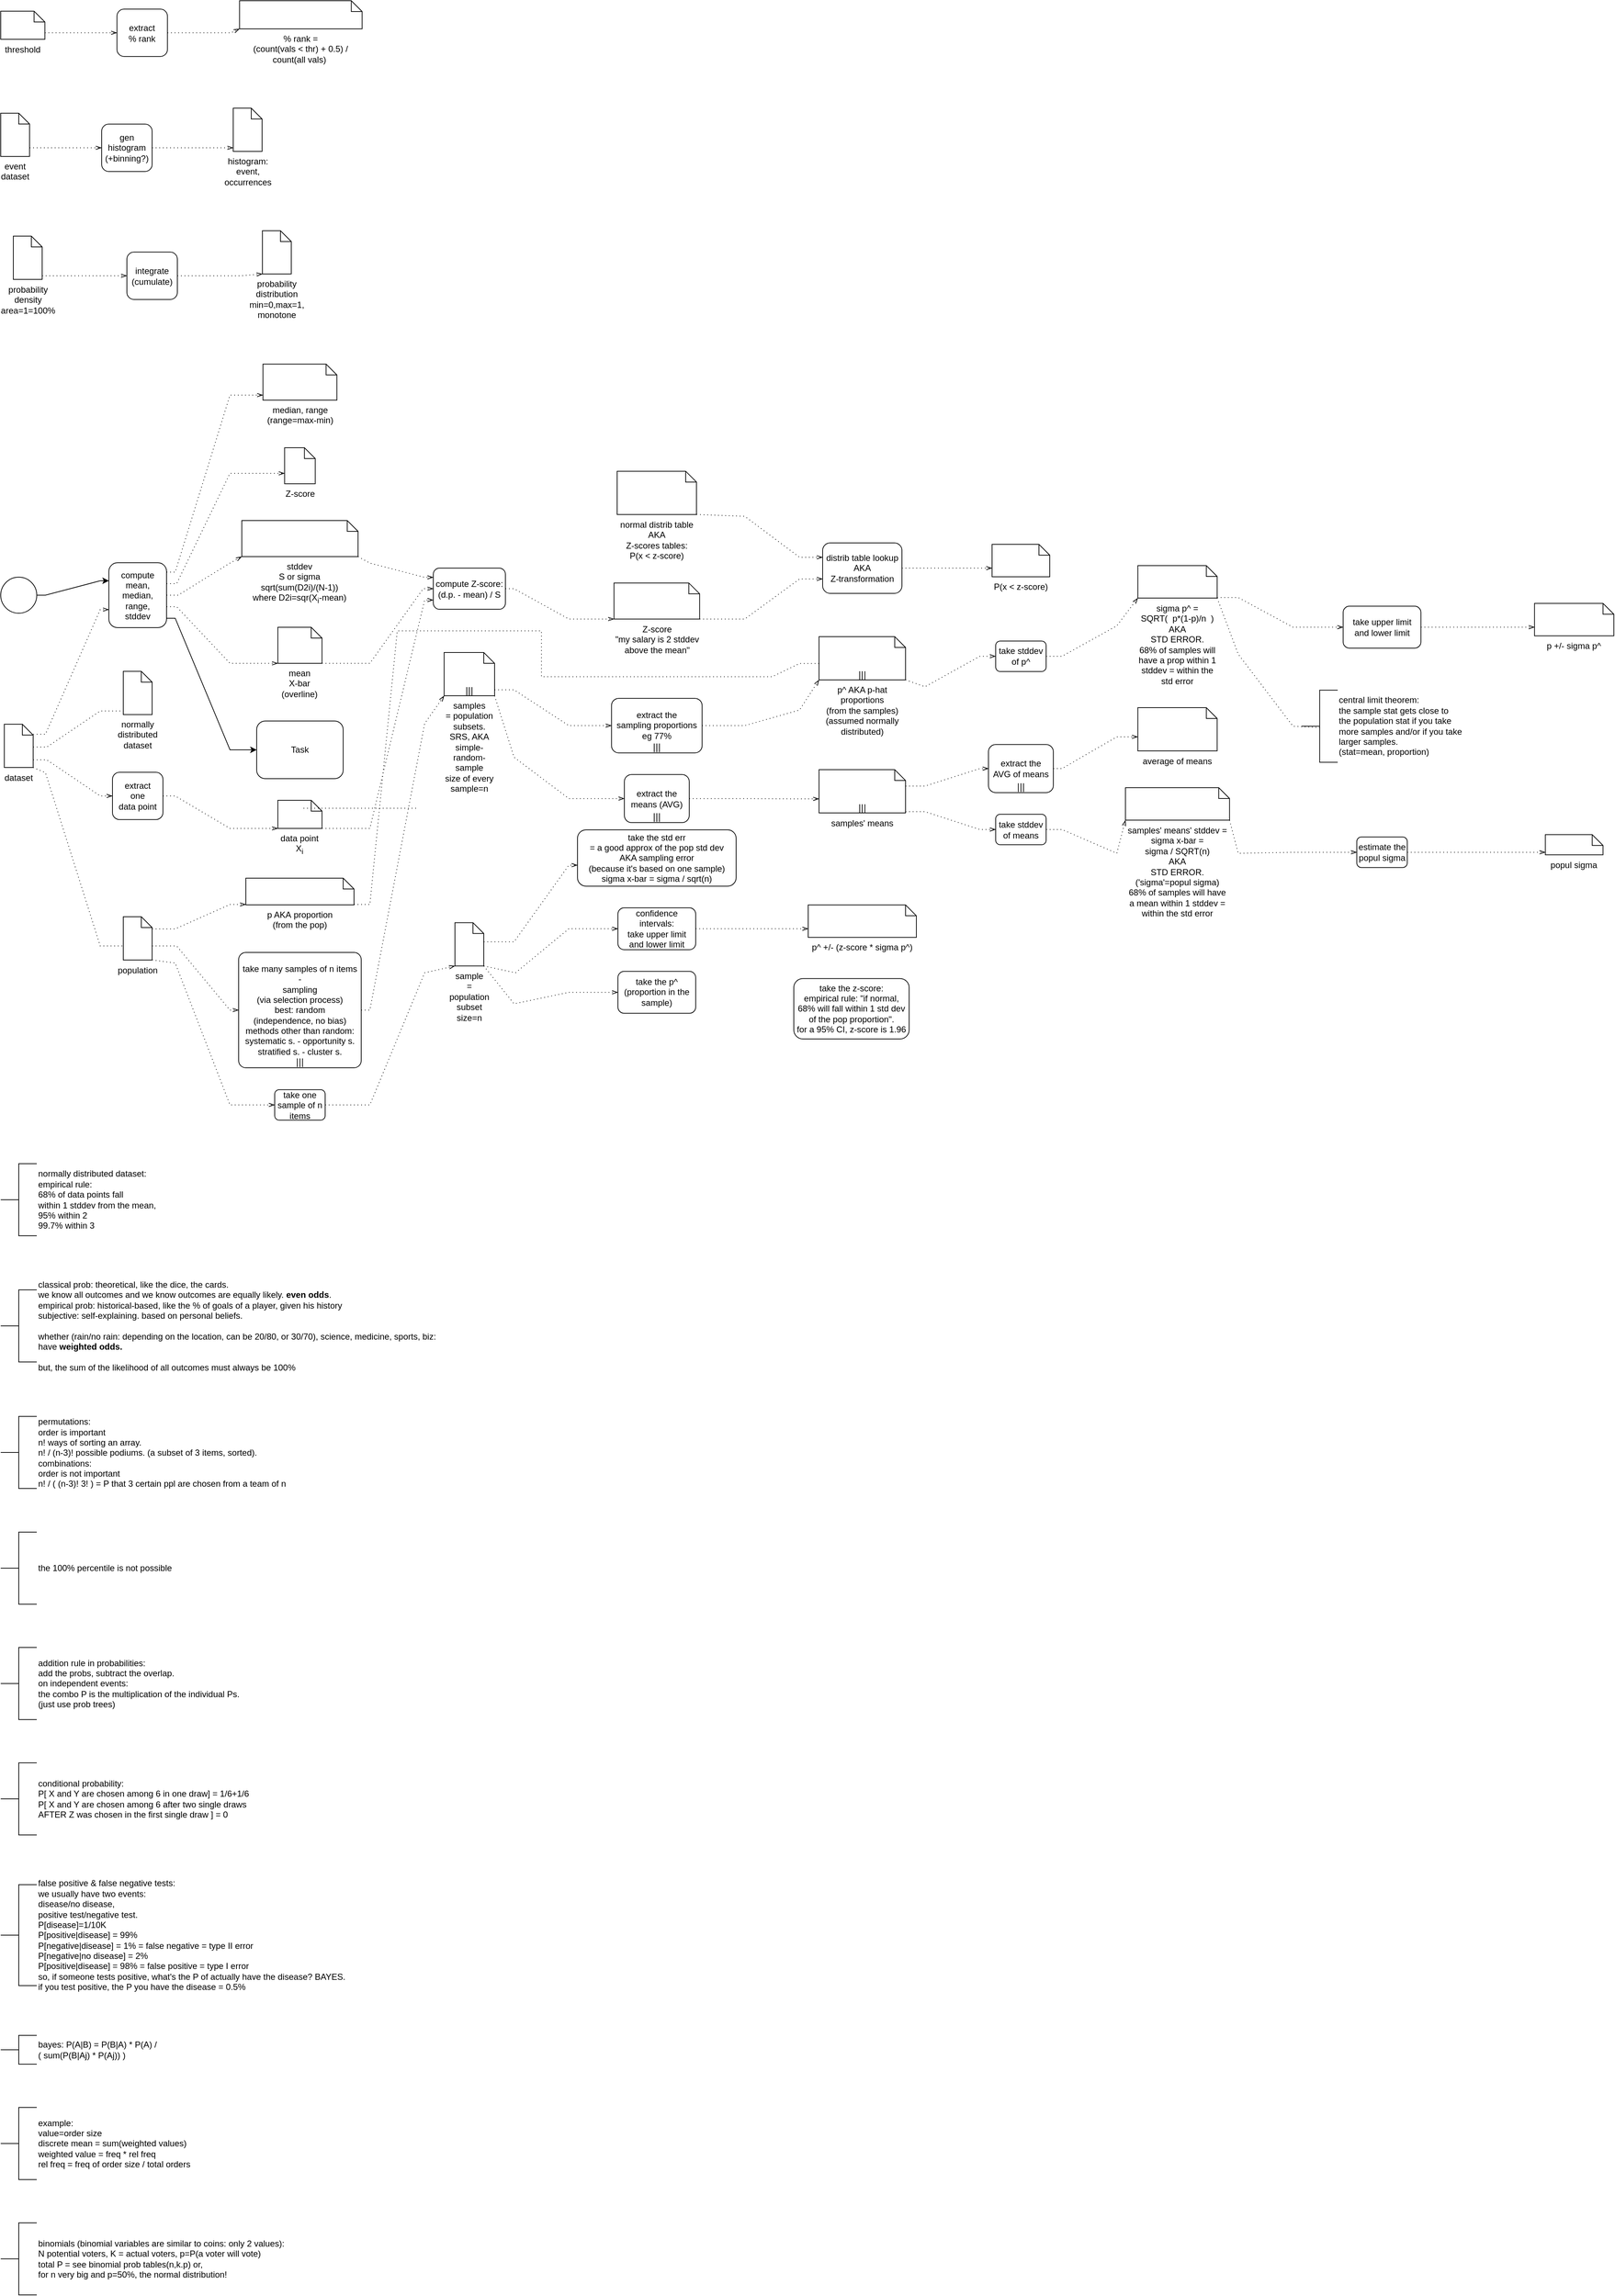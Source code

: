 <mxfile version="20.8.17" type="github">
  <diagram name="Page-1" id="2a216829-ef6e-dabb-86c1-c78162f3ba2b">
    <mxGraphModel dx="1120" dy="452" grid="1" gridSize="10" guides="1" tooltips="1" connect="1" arrows="1" fold="1" page="1" pageScale="1" pageWidth="850" pageHeight="1100" background="none" math="0" shadow="0">
      <root>
        <mxCell id="0" />
        <mxCell id="1" parent="0" />
        <mxCell id="7a84cebc1def654-1" value="" style="shape=mxgraph.bpmn.shape;html=1;verticalLabelPosition=bottom;labelBackgroundColor=none;verticalAlign=top;perimeter=ellipsePerimeter;outline=standard;symbol=general;" parent="1" vertex="1">
          <mxGeometry y="799.514" width="50" height="50" as="geometry" />
        </mxCell>
        <mxCell id="7a84cebc1def654-2" value="compute&lt;br&gt;mean,&lt;br&gt;median, &lt;br&gt;range,&lt;br&gt;stddev" style="shape=ext;rounded=1;html=1;whiteSpace=wrap;labelBackgroundColor=none;" parent="1" vertex="1">
          <mxGeometry x="150" y="779.549" width="80" height="89.93" as="geometry" />
        </mxCell>
        <mxCell id="7a84cebc1def654-3" value="Task" style="shape=ext;rounded=1;html=1;whiteSpace=wrap;labelBackgroundColor=none;" parent="1" vertex="1">
          <mxGeometry x="355" y="999" width="120" height="80" as="geometry" />
        </mxCell>
        <mxCell id="7a84cebc1def654-36" style="edgeStyle=orthogonalEdgeStyle;rounded=0;html=1;jettySize=auto;orthogonalLoop=1;labelBackgroundColor=none;fontColor=default;noEdgeStyle=1;orthogonal=1;" parent="1" source="7a84cebc1def654-1" target="7a84cebc1def654-2" edge="1">
          <mxGeometry relative="1" as="geometry">
            <Array as="points">
              <mxPoint x="62" y="824.514" />
              <mxPoint x="138" y="804.531" />
            </Array>
          </mxGeometry>
        </mxCell>
        <mxCell id="7a84cebc1def654-39" style="edgeStyle=orthogonalEdgeStyle;rounded=0;html=1;jettySize=auto;orthogonalLoop=1;labelBackgroundColor=none;fontColor=default;noEdgeStyle=1;orthogonal=1;" parent="1" source="7a84cebc1def654-2" target="7a84cebc1def654-3" edge="1">
          <mxGeometry relative="1" as="geometry">
            <Array as="points">
              <mxPoint x="242" y="856.486" />
              <mxPoint x="318" y="1039" />
            </Array>
          </mxGeometry>
        </mxCell>
        <mxCell id="xcf2dydyv8335VmhDi4d-6" value="" style="edgeStyle=elbowEdgeStyle;fontSize=12;html=1;endFill=0;startFill=0;endSize=6;startSize=6;dashed=1;dashPattern=1 4;endArrow=openThin;startArrow=none;rounded=0;noEdgeStyle=1;orthogonal=1;labelBackgroundColor=none;fontColor=default;" parent="1" source="xcf2dydyv8335VmhDi4d-9" target="7a84cebc1def654-2" edge="1">
          <mxGeometry width="160" relative="1" as="geometry">
            <mxPoint x="400" y="460" as="sourcePoint" />
            <mxPoint x="560" y="460" as="targetPoint" />
            <Array as="points">
              <mxPoint x="62" y="1017.423" />
              <mxPoint x="138" y="844.496" />
            </Array>
          </mxGeometry>
        </mxCell>
        <mxCell id="xcf2dydyv8335VmhDi4d-7" value="median, range&lt;br&gt;(range=max-min)" style="shape=mxgraph.bpmn.data;labelPosition=center;verticalLabelPosition=bottom;align=center;verticalAlign=top;whiteSpace=wrap;size=15;html=1;labelBackgroundColor=none;" parent="1" vertex="1">
          <mxGeometry x="363.75" y="504" width="102.5" height="50" as="geometry" />
        </mxCell>
        <mxCell id="xcf2dydyv8335VmhDi4d-8" value="" style="edgeStyle=elbowEdgeStyle;fontSize=12;html=1;endFill=0;startFill=0;endSize=6;startSize=6;dashed=1;dashPattern=1 4;endArrow=openThin;startArrow=none;rounded=0;noEdgeStyle=1;orthogonal=1;labelBackgroundColor=none;fontColor=default;" parent="1" source="7a84cebc1def654-2" target="xcf2dydyv8335VmhDi4d-7" edge="1">
          <mxGeometry width="160" relative="1" as="geometry">
            <mxPoint x="413" y="440" as="sourcePoint" />
            <mxPoint x="413" y="340" as="targetPoint" />
            <Array as="points">
              <mxPoint x="242" y="792.542" />
              <mxPoint x="318" y="547" />
            </Array>
          </mxGeometry>
        </mxCell>
        <mxCell id="xcf2dydyv8335VmhDi4d-9" value="dataset" style="shape=mxgraph.bpmn.data;labelPosition=center;verticalLabelPosition=bottom;align=center;verticalAlign=top;whiteSpace=wrap;size=15;html=1;" parent="1" vertex="1">
          <mxGeometry x="5" y="1003.548" width="40" height="60" as="geometry" />
        </mxCell>
        <mxCell id="xcf2dydyv8335VmhDi4d-11" value="Z-score" style="shape=mxgraph.bpmn.data;labelPosition=center;verticalLabelPosition=bottom;align=center;verticalAlign=top;whiteSpace=wrap;size=15;html=1;labelBackgroundColor=none;" parent="1" vertex="1">
          <mxGeometry x="393.75" y="620" width="42.5" height="50" as="geometry" />
        </mxCell>
        <mxCell id="xcf2dydyv8335VmhDi4d-12" value="" style="edgeStyle=elbowEdgeStyle;fontSize=12;html=1;endFill=0;startFill=0;endSize=6;startSize=6;dashed=1;dashPattern=1 4;endArrow=openThin;startArrow=none;rounded=0;noEdgeStyle=1;orthogonal=1;labelBackgroundColor=none;fontColor=default;" parent="1" source="7a84cebc1def654-2" target="xcf2dydyv8335VmhDi4d-11" edge="1">
          <mxGeometry width="160" relative="1" as="geometry">
            <mxPoint x="335" y="111.25" as="sourcePoint" />
            <mxPoint x="442.5" y="145" as="targetPoint" />
            <Array as="points">
              <mxPoint x="244" y="808.528" />
              <mxPoint x="318" y="655.5" />
            </Array>
          </mxGeometry>
        </mxCell>
        <mxCell id="xcf2dydyv8335VmhDi4d-13" value="extract&lt;br&gt;one &lt;br&gt;data point" style="shape=ext;rounded=1;html=1;whiteSpace=wrap;labelBackgroundColor=none;" parent="1" vertex="1">
          <mxGeometry x="155" y="1070.13" width="70" height="65.67" as="geometry" />
        </mxCell>
        <mxCell id="xcf2dydyv8335VmhDi4d-14" value="" style="edgeStyle=elbowEdgeStyle;fontSize=12;html=1;endFill=0;startFill=0;endSize=6;startSize=6;dashed=1;dashPattern=1 4;endArrow=openThin;startArrow=none;rounded=0;noEdgeStyle=1;orthogonal=1;labelBackgroundColor=none;fontColor=default;" parent="1" source="xcf2dydyv8335VmhDi4d-9" target="xcf2dydyv8335VmhDi4d-13" edge="1">
          <mxGeometry width="160" relative="1" as="geometry">
            <mxPoint x="55" y="220" as="sourcePoint" />
            <mxPoint x="160" y="188.4" as="targetPoint" />
            <Array as="points">
              <mxPoint x="64" y="1052.923" />
              <mxPoint x="138" y="1102.965" />
            </Array>
          </mxGeometry>
        </mxCell>
        <mxCell id="xcf2dydyv8335VmhDi4d-15" value="stddev&lt;br&gt;S or sigma&lt;br&gt;sqrt(sum(D2i)/(N-1))&lt;br&gt;where D2i=sqr(X&lt;sub style=&quot;border-color: var(--border-color);&quot;&gt;i&lt;/sub&gt;-mean)" style="shape=mxgraph.bpmn.data;labelPosition=center;verticalLabelPosition=bottom;align=center;verticalAlign=top;whiteSpace=wrap;size=15;html=1;labelBackgroundColor=none;" parent="1" vertex="1">
          <mxGeometry x="334.375" y="721" width="161.25" height="50" as="geometry" />
        </mxCell>
        <mxCell id="xcf2dydyv8335VmhDi4d-16" value="mean&lt;br&gt;X-bar (overline)" style="shape=mxgraph.bpmn.data;labelPosition=center;verticalLabelPosition=bottom;align=center;verticalAlign=top;whiteSpace=wrap;size=15;html=1;labelBackgroundColor=none;" parent="1" vertex="1">
          <mxGeometry x="384.375" y="869" width="61.25" height="50" as="geometry" />
        </mxCell>
        <mxCell id="xcf2dydyv8335VmhDi4d-17" value="" style="edgeStyle=elbowEdgeStyle;fontSize=12;html=1;endFill=0;startFill=0;endSize=6;startSize=6;dashed=1;dashPattern=1 4;endArrow=openThin;startArrow=none;rounded=0;noEdgeStyle=1;orthogonal=1;labelBackgroundColor=none;fontColor=default;" parent="1" source="7a84cebc1def654-2" target="xcf2dydyv8335VmhDi4d-15" edge="1">
          <mxGeometry width="160" relative="1" as="geometry">
            <mxPoint x="281" y="170.9" as="sourcePoint" />
            <mxPoint x="387.5" y="170" as="targetPoint" />
            <Array as="points">
              <mxPoint x="246" y="824.514" />
              <mxPoint x="318" y="780" />
            </Array>
          </mxGeometry>
        </mxCell>
        <mxCell id="xcf2dydyv8335VmhDi4d-18" value="" style="edgeStyle=elbowEdgeStyle;fontSize=12;html=1;endFill=0;startFill=0;endSize=6;startSize=6;dashed=1;dashPattern=1 4;endArrow=openThin;startArrow=none;rounded=0;noEdgeStyle=1;orthogonal=1;labelBackgroundColor=none;fontColor=default;" parent="1" source="7a84cebc1def654-2" target="xcf2dydyv8335VmhDi4d-16" edge="1">
          <mxGeometry width="160" relative="1" as="geometry">
            <mxPoint x="281" y="180.9" as="sourcePoint" />
            <mxPoint x="530" y="179.5" as="targetPoint" />
            <Array as="points">
              <mxPoint x="244" y="840.5" />
              <mxPoint x="318" y="919" />
            </Array>
          </mxGeometry>
        </mxCell>
        <mxCell id="xcf2dydyv8335VmhDi4d-20" value="data point&lt;br&gt;X&lt;sub&gt;i&lt;/sub&gt;" style="shape=mxgraph.bpmn.data;labelPosition=center;verticalLabelPosition=bottom;align=center;verticalAlign=top;whiteSpace=wrap;size=15;html=1;labelBackgroundColor=none;" parent="1" vertex="1">
          <mxGeometry x="384.375" y="1109" width="61.25" height="39" as="geometry" />
        </mxCell>
        <mxCell id="xcf2dydyv8335VmhDi4d-21" value="" style="edgeStyle=elbowEdgeStyle;fontSize=12;html=1;endFill=0;startFill=0;endSize=6;startSize=6;dashed=1;dashPattern=1 4;endArrow=openThin;startArrow=none;rounded=0;noEdgeStyle=1;orthogonal=1;labelBackgroundColor=none;fontColor=default;" parent="1" source="xcf2dydyv8335VmhDi4d-13" target="xcf2dydyv8335VmhDi4d-20" edge="1">
          <mxGeometry width="160" relative="1" as="geometry">
            <mxPoint x="280" y="239.5" as="sourcePoint" />
            <mxPoint x="387.5" y="487.5" as="targetPoint" />
            <Array as="points">
              <mxPoint x="242" y="1102.965" />
              <mxPoint x="318" y="1148" />
            </Array>
          </mxGeometry>
        </mxCell>
        <mxCell id="xcf2dydyv8335VmhDi4d-22" value="compute Z-score:&lt;br&gt;(d.p. - mean) / S" style="shape=ext;rounded=1;html=1;whiteSpace=wrap;labelBackgroundColor=none;" parent="1" vertex="1">
          <mxGeometry x="600" y="786.945" width="100" height="57.11" as="geometry" />
        </mxCell>
        <mxCell id="xcf2dydyv8335VmhDi4d-23" value="" style="edgeStyle=elbowEdgeStyle;fontSize=12;html=1;endFill=0;startFill=0;endSize=6;startSize=6;dashed=1;dashPattern=1 4;endArrow=openThin;startArrow=none;rounded=0;noEdgeStyle=1;orthogonal=1;labelBackgroundColor=none;fontColor=default;" parent="1" source="xcf2dydyv8335VmhDi4d-20" target="xcf2dydyv8335VmhDi4d-22" edge="1">
          <mxGeometry width="160" relative="1" as="geometry">
            <mxPoint x="70" y="360" as="sourcePoint" />
            <mxPoint x="160" y="321.5" as="targetPoint" />
            <Array as="points">
              <mxPoint x="512" y="1148" />
              <mxPoint x="588" y="831.203" />
            </Array>
          </mxGeometry>
        </mxCell>
        <mxCell id="xcf2dydyv8335VmhDi4d-24" value="" style="edgeStyle=elbowEdgeStyle;fontSize=12;html=1;endFill=0;startFill=0;endSize=6;startSize=6;dashed=1;dashPattern=1 4;endArrow=openThin;startArrow=none;rounded=0;noEdgeStyle=1;orthogonal=1;labelBackgroundColor=none;fontColor=default;" parent="1" source="xcf2dydyv8335VmhDi4d-16" target="xcf2dydyv8335VmhDi4d-22" edge="1">
          <mxGeometry width="160" relative="1" as="geometry">
            <mxPoint x="418.75" y="587.727" as="sourcePoint" />
            <mxPoint x="410" y="695" as="targetPoint" />
            <Array as="points">
              <mxPoint x="512" y="919" />
              <mxPoint x="586" y="815.5" />
            </Array>
          </mxGeometry>
        </mxCell>
        <mxCell id="xcf2dydyv8335VmhDi4d-25" value="" style="edgeStyle=elbowEdgeStyle;fontSize=12;html=1;endFill=0;startFill=0;endSize=6;startSize=6;dashed=1;dashPattern=1 4;endArrow=openThin;startArrow=none;rounded=0;noEdgeStyle=1;orthogonal=1;labelBackgroundColor=none;fontColor=default;" parent="1" source="xcf2dydyv8335VmhDi4d-15" target="xcf2dydyv8335VmhDi4d-22" edge="1">
          <mxGeometry width="160" relative="1" as="geometry">
            <mxPoint x="418.75" y="488" as="sourcePoint" />
            <mxPoint x="410" y="705" as="targetPoint" />
            <Array as="points">
              <mxPoint x="512" y="780" />
              <mxPoint x="588" y="799.797" />
            </Array>
          </mxGeometry>
        </mxCell>
        <mxCell id="xcf2dydyv8335VmhDi4d-26" value="Z-score&lt;br&gt;&quot;my salary is 2 stddev above the mean&quot;" style="shape=mxgraph.bpmn.data;labelPosition=center;verticalLabelPosition=bottom;align=center;verticalAlign=top;whiteSpace=wrap;size=15;html=1;labelBackgroundColor=none;" parent="1" vertex="1">
          <mxGeometry x="850.625" y="807.58" width="118.75" height="50" as="geometry" />
        </mxCell>
        <mxCell id="xcf2dydyv8335VmhDi4d-27" value="" style="edgeStyle=elbowEdgeStyle;fontSize=12;html=1;endFill=0;startFill=0;endSize=6;startSize=6;dashed=1;dashPattern=1 4;endArrow=openThin;startArrow=none;rounded=0;noEdgeStyle=1;orthogonal=1;labelBackgroundColor=none;fontColor=default;" parent="1" source="xcf2dydyv8335VmhDi4d-22" target="xcf2dydyv8335VmhDi4d-26" edge="1">
          <mxGeometry width="160" relative="1" as="geometry">
            <mxPoint x="280" y="552.727" as="sourcePoint" />
            <mxPoint x="418.75" y="582" as="targetPoint" />
            <Array as="points">
              <mxPoint x="712" y="815.5" />
              <mxPoint x="788" y="857.58" />
            </Array>
          </mxGeometry>
        </mxCell>
        <mxCell id="xcf2dydyv8335VmhDi4d-33" value="normally distributed dataset" style="shape=mxgraph.bpmn.data;labelPosition=center;verticalLabelPosition=bottom;align=center;verticalAlign=top;whiteSpace=wrap;size=15;html=1;" parent="1" vertex="1">
          <mxGeometry x="170" y="930.13" width="40" height="60" as="geometry" />
        </mxCell>
        <mxCell id="xcf2dydyv8335VmhDi4d-34" value="normally distributed dataset:&lt;br&gt;empirical rule:&lt;br&gt;68% of data points fall&lt;br&gt;within 1 stddev from the mean,&lt;br&gt;95% within 2&lt;br&gt;99.7% within 3" style="html=1;shape=mxgraph.flowchart.annotation_2;align=left;labelPosition=right;" parent="1" vertex="1">
          <mxGeometry y="1613" width="50" height="100" as="geometry" />
        </mxCell>
        <mxCell id="xcf2dydyv8335VmhDi4d-35" value="classical prob: theoretical, like the dice, the cards.&lt;br&gt;we know all outcomes and we know outcomes are equally likely. &lt;b&gt;even odds&lt;/b&gt;.&lt;br&gt;empirical prob: historical-based, like the % of goals of a player, given his history&lt;br&gt;subjective: self-explaining. based on personal beliefs.&lt;br&gt;&lt;br&gt;whether (rain/no rain: depending on the location, can be 20/80, or 30/70), science, medicine, sports, biz:&lt;br&gt;have &lt;b&gt;weighted odds.&lt;/b&gt;&lt;br&gt;&lt;br&gt;but, the sum of the likelihood of all outcomes must always be 100%" style="html=1;shape=mxgraph.flowchart.annotation_2;align=left;labelPosition=right;" parent="1" vertex="1">
          <mxGeometry y="1788" width="50" height="100" as="geometry" />
        </mxCell>
        <mxCell id="xcf2dydyv8335VmhDi4d-36" value="permutations:&lt;br&gt;order is important&lt;br&gt;n! ways of sorting an array.&lt;br&gt;n! / (n-3)! possible podiums. (a subset of 3 items, sorted).&lt;br&gt;combinations:&lt;br&gt;order is not important&lt;br&gt;n! / ( (n-3)! 3! ) = P that 3 certain ppl are chosen from a team of n" style="html=1;shape=mxgraph.flowchart.annotation_2;align=left;labelPosition=right;" parent="1" vertex="1">
          <mxGeometry y="1963.5" width="50" height="100" as="geometry" />
        </mxCell>
        <mxCell id="xcf2dydyv8335VmhDi4d-37" value="threshold" style="shape=mxgraph.bpmn.data;labelPosition=center;verticalLabelPosition=bottom;align=center;verticalAlign=top;whiteSpace=wrap;size=15;html=1;labelBackgroundColor=none;" parent="1" vertex="1">
          <mxGeometry y="14.5" width="61.25" height="39" as="geometry" />
        </mxCell>
        <mxCell id="xcf2dydyv8335VmhDi4d-38" value="" style="edgeStyle=elbowEdgeStyle;fontSize=12;html=1;endFill=0;startFill=0;endSize=6;startSize=6;dashed=1;dashPattern=1 4;endArrow=openThin;startArrow=none;rounded=0;noEdgeStyle=1;orthogonal=1;labelBackgroundColor=none;fontColor=default;" parent="1" source="xcf2dydyv8335VmhDi4d-37" target="xcf2dydyv8335VmhDi4d-39" edge="1">
          <mxGeometry width="160" relative="1" as="geometry">
            <mxPoint x="55" y="431.259" as="sourcePoint" />
            <mxPoint x="230" y="640" as="targetPoint" />
            <Array as="points">
              <mxPoint x="73.25" y="44.5" />
              <mxPoint x="149.25" y="44.5" />
            </Array>
          </mxGeometry>
        </mxCell>
        <mxCell id="xcf2dydyv8335VmhDi4d-39" value="extract&lt;br&gt;% rank" style="shape=ext;rounded=1;html=1;whiteSpace=wrap;labelBackgroundColor=none;" parent="1" vertex="1">
          <mxGeometry x="161.25" y="11.665" width="70" height="65.67" as="geometry" />
        </mxCell>
        <mxCell id="xcf2dydyv8335VmhDi4d-40" value="% rank = &lt;br&gt;(count(vals &amp;lt; thr) + 0.5) /&lt;br&gt;count(all vals)&amp;nbsp;" style="shape=mxgraph.bpmn.data;labelPosition=center;verticalLabelPosition=bottom;align=center;verticalAlign=top;whiteSpace=wrap;size=15;html=1;labelBackgroundColor=none;" parent="1" vertex="1">
          <mxGeometry x="331.25" width="170" height="39" as="geometry" />
        </mxCell>
        <mxCell id="xcf2dydyv8335VmhDi4d-41" value="" style="edgeStyle=elbowEdgeStyle;fontSize=12;html=1;endFill=0;startFill=0;endSize=6;startSize=6;dashed=1;dashPattern=1 4;endArrow=openThin;startArrow=none;rounded=0;noEdgeStyle=1;orthogonal=1;labelBackgroundColor=none;fontColor=default;" parent="1" source="xcf2dydyv8335VmhDi4d-39" target="xcf2dydyv8335VmhDi4d-40" edge="1">
          <mxGeometry width="160" relative="1" as="geometry">
            <mxPoint x="173.125" y="630" as="sourcePoint" />
            <mxPoint x="240" y="654.003" as="targetPoint" />
            <Array as="points">
              <mxPoint x="243.25" y="44.5" />
              <mxPoint x="319.25" y="44.5" />
            </Array>
          </mxGeometry>
        </mxCell>
        <mxCell id="xcf2dydyv8335VmhDi4d-42" value="the 100% percentile is not possible" style="html=1;shape=mxgraph.flowchart.annotation_2;align=left;labelPosition=right;" parent="1" vertex="1">
          <mxGeometry y="2124" width="50" height="100" as="geometry" />
        </mxCell>
        <mxCell id="xcf2dydyv8335VmhDi4d-43" value="addition rule in probabilities:&lt;br&gt;add the probs, subtract the overlap.&lt;br&gt;on independent events:&lt;br&gt;the combo P is the multiplication of the individual Ps.&lt;br&gt;(just use prob trees)" style="html=1;shape=mxgraph.flowchart.annotation_2;align=left;labelPosition=right;" parent="1" vertex="1">
          <mxGeometry y="2284" width="50" height="100" as="geometry" />
        </mxCell>
        <mxCell id="xcf2dydyv8335VmhDi4d-44" value="conditional probability:&lt;br&gt;P[ X and Y are chosen among 6 in one draw] = 1/6+1/6&lt;br&gt;P[ X and Y are chosen among 6 after two single draws&lt;br&gt;AFTER Z was chosen in the first single draw ] = 0" style="html=1;shape=mxgraph.flowchart.annotation_2;align=left;labelPosition=right;" parent="1" vertex="1">
          <mxGeometry y="2444" width="50" height="100" as="geometry" />
        </mxCell>
        <mxCell id="xcf2dydyv8335VmhDi4d-45" value="false positive &amp;amp; false negative tests:&lt;br&gt;we usually have two events:&lt;br&gt;disease/no disease,&lt;br&gt;positive test/negative test.&lt;br&gt;P[disease]=1/10K&lt;br&gt;P[positive|disease] = 99%&lt;br&gt;P[negative|disease] = 1% = false negative = type II error&lt;br&gt;P[negative|no disease] = 2%&lt;br style=&quot;border-color: var(--border-color);&quot;&gt;P[positive|disease] = 98% = false positive = type I error&lt;br&gt;so, if someone tests positive, what&#39;s the P of actually have the disease? BAYES.&lt;br&gt;if you test positive, the P you have the disease = 0.5%" style="html=1;shape=mxgraph.flowchart.annotation_2;align=left;labelPosition=right;" parent="1" vertex="1">
          <mxGeometry y="2613" width="50" height="140" as="geometry" />
        </mxCell>
        <mxCell id="xcf2dydyv8335VmhDi4d-46" value="bayes: P(A|B) = P(B|A) * P(A) /&lt;br&gt;( sum(P(B|Aj) * P(Aj)) )&lt;br&gt;" style="html=1;shape=mxgraph.flowchart.annotation_2;align=left;labelPosition=right;" parent="1" vertex="1">
          <mxGeometry y="2822" width="50" height="40" as="geometry" />
        </mxCell>
        <mxCell id="xcf2dydyv8335VmhDi4d-47" value="example:&lt;br&gt;value=order size&lt;br style=&quot;border-color: var(--border-color);&quot;&gt;discrete mean = sum(weighted values)&lt;br&gt;weighted value = freq * rel freq&lt;br&gt;rel freq = freq of order size / total orders" style="html=1;shape=mxgraph.flowchart.annotation_2;align=left;labelPosition=right;" parent="1" vertex="1">
          <mxGeometry y="2922" width="50" height="100" as="geometry" />
        </mxCell>
        <mxCell id="xcf2dydyv8335VmhDi4d-48" value="binomials (binomial variables are similar to coins: only 2 values):&lt;br&gt;N potential voters, K = actual voters, p=P(a voter will vote)&lt;br&gt;total P = see binomial prob tables(n,k.p) or,&lt;br&gt;for n very big and p=50%, the normal distribution!&lt;br&gt;" style="html=1;shape=mxgraph.flowchart.annotation_2;align=left;labelPosition=right;" parent="1" vertex="1">
          <mxGeometry y="3082" width="50" height="100" as="geometry" />
        </mxCell>
        <mxCell id="xcf2dydyv8335VmhDi4d-49" value="event&lt;br&gt;dataset" style="shape=mxgraph.bpmn.data;labelPosition=center;verticalLabelPosition=bottom;align=center;verticalAlign=top;whiteSpace=wrap;size=15;html=1;" parent="1" vertex="1">
          <mxGeometry y="156" width="40" height="60" as="geometry" />
        </mxCell>
        <mxCell id="xcf2dydyv8335VmhDi4d-50" value="gen&lt;br&gt;histogram&lt;br&gt;(+binning?)" style="shape=ext;rounded=1;html=1;whiteSpace=wrap;labelBackgroundColor=none;" parent="1" vertex="1">
          <mxGeometry x="140" y="171.165" width="70" height="65.67" as="geometry" />
        </mxCell>
        <mxCell id="xcf2dydyv8335VmhDi4d-51" value="histogram:&lt;br&gt;event, occurrences" style="shape=mxgraph.bpmn.data;labelPosition=center;verticalLabelPosition=bottom;align=center;verticalAlign=top;whiteSpace=wrap;size=15;html=1;" parent="1" vertex="1">
          <mxGeometry x="322.5" y="149" width="40" height="60" as="geometry" />
        </mxCell>
        <mxCell id="xcf2dydyv8335VmhDi4d-52" value="" style="edgeStyle=elbowEdgeStyle;fontSize=12;html=1;endFill=0;startFill=0;endSize=6;startSize=6;dashed=1;dashPattern=1 4;endArrow=openThin;startArrow=none;rounded=0;noEdgeStyle=1;orthogonal=1;labelBackgroundColor=none;fontColor=default;" parent="1" source="xcf2dydyv8335VmhDi4d-49" target="xcf2dydyv8335VmhDi4d-50" edge="1">
          <mxGeometry width="160" relative="1" as="geometry">
            <mxPoint x="235" y="533.148" as="sourcePoint" />
            <mxPoint x="390" y="654" as="targetPoint" />
            <Array as="points">
              <mxPoint x="52" y="204" />
              <mxPoint x="128" y="204" />
            </Array>
          </mxGeometry>
        </mxCell>
        <mxCell id="xcf2dydyv8335VmhDi4d-54" value="" style="edgeStyle=elbowEdgeStyle;fontSize=12;html=1;endFill=0;startFill=0;endSize=6;startSize=6;dashed=1;dashPattern=1 4;endArrow=openThin;startArrow=none;rounded=0;noEdgeStyle=1;orthogonal=1;labelBackgroundColor=none;fontColor=default;" parent="1" source="xcf2dydyv8335VmhDi4d-50" target="xcf2dydyv8335VmhDi4d-51" edge="1">
          <mxGeometry width="160" relative="1" as="geometry">
            <mxPoint x="50" y="942.5" as="sourcePoint" />
            <mxPoint x="150" y="942.5" as="targetPoint" />
            <Array as="points">
              <mxPoint x="222" y="204" />
              <mxPoint x="298" y="204" />
            </Array>
          </mxGeometry>
        </mxCell>
        <mxCell id="xcf2dydyv8335VmhDi4d-55" value="probability density&lt;br&gt;area=1=100%" style="shape=mxgraph.bpmn.data;labelPosition=center;verticalLabelPosition=bottom;align=center;verticalAlign=top;whiteSpace=wrap;size=15;html=1;" parent="1" vertex="1">
          <mxGeometry x="17.5" y="326.5" width="40" height="60" as="geometry" />
        </mxCell>
        <mxCell id="xcf2dydyv8335VmhDi4d-56" value="probability distribution&lt;br&gt;min=0,max=1,&lt;br&gt;monotone" style="shape=mxgraph.bpmn.data;labelPosition=center;verticalLabelPosition=bottom;align=center;verticalAlign=top;whiteSpace=wrap;size=15;html=1;" parent="1" vertex="1">
          <mxGeometry x="363" y="319" width="40" height="60" as="geometry" />
        </mxCell>
        <mxCell id="xcf2dydyv8335VmhDi4d-57" value="integrate&lt;br&gt;(cumulate)" style="shape=ext;rounded=1;html=1;whiteSpace=wrap;labelBackgroundColor=none;" parent="1" vertex="1">
          <mxGeometry x="175" y="348.665" width="70" height="65.67" as="geometry" />
        </mxCell>
        <mxCell id="xcf2dydyv8335VmhDi4d-58" value="" style="edgeStyle=elbowEdgeStyle;fontSize=12;html=1;endFill=0;startFill=0;endSize=6;startSize=6;dashed=1;dashPattern=1 4;endArrow=openThin;startArrow=none;rounded=0;noEdgeStyle=1;orthogonal=1;labelBackgroundColor=none;fontColor=default;" parent="1" source="xcf2dydyv8335VmhDi4d-55" target="xcf2dydyv8335VmhDi4d-57" edge="1">
          <mxGeometry width="160" relative="1" as="geometry">
            <mxPoint x="550" y="853.17" as="sourcePoint" />
            <mxPoint x="900" y="560.17" as="targetPoint" />
            <Array as="points">
              <mxPoint x="87" y="381.5" />
              <mxPoint x="163" y="381.5" />
            </Array>
          </mxGeometry>
        </mxCell>
        <mxCell id="xcf2dydyv8335VmhDi4d-59" value="" style="edgeStyle=elbowEdgeStyle;fontSize=12;html=1;endFill=0;startFill=0;endSize=6;startSize=6;dashed=1;dashPattern=1 4;endArrow=openThin;startArrow=none;rounded=0;noEdgeStyle=1;orthogonal=1;labelBackgroundColor=none;fontColor=default;" parent="1" source="xcf2dydyv8335VmhDi4d-57" target="xcf2dydyv8335VmhDi4d-56" edge="1">
          <mxGeometry width="160" relative="1" as="geometry">
            <mxPoint x="560" y="848.67" as="sourcePoint" />
            <mxPoint x="832.5" y="853.17" as="targetPoint" />
            <Array as="points">
              <mxPoint x="257" y="381.5" />
              <mxPoint x="333" y="381.5" />
            </Array>
          </mxGeometry>
        </mxCell>
        <mxCell id="xcf2dydyv8335VmhDi4d-60" value="normal distrib table&lt;br&gt;AKA&lt;br style=&quot;border-color: var(--border-color);&quot;&gt;Z-scores tables:&lt;br&gt;P(x &amp;lt; z-score)" style="shape=mxgraph.bpmn.data;labelPosition=center;verticalLabelPosition=bottom;align=center;verticalAlign=top;whiteSpace=wrap;size=15;html=1;" parent="1" vertex="1">
          <mxGeometry x="855" y="652.58" width="110" height="60" as="geometry" />
        </mxCell>
        <mxCell id="xcf2dydyv8335VmhDi4d-61" value="distrib table lookup&lt;br&gt;AKA&lt;br&gt;Z-transformation" style="shape=ext;rounded=1;html=1;whiteSpace=wrap;labelBackgroundColor=none;" parent="1" vertex="1">
          <mxGeometry x="1140" y="751.999" width="110" height="70" as="geometry" />
        </mxCell>
        <mxCell id="xcf2dydyv8335VmhDi4d-62" value="" style="edgeStyle=elbowEdgeStyle;fontSize=12;html=1;endFill=0;startFill=0;endSize=6;startSize=6;dashed=1;dashPattern=1 4;endArrow=openThin;startArrow=none;rounded=0;noEdgeStyle=1;orthogonal=1;labelBackgroundColor=none;fontColor=default;" parent="1" source="xcf2dydyv8335VmhDi4d-26" target="xcf2dydyv8335VmhDi4d-61" edge="1">
          <mxGeometry width="160" relative="1" as="geometry">
            <mxPoint x="701.25" y="534.283" as="sourcePoint" />
            <mxPoint x="801.25" y="534.283" as="targetPoint" />
            <Array as="points">
              <mxPoint x="1032" y="857.58" />
              <mxPoint x="1108" y="801.999" />
            </Array>
          </mxGeometry>
        </mxCell>
        <mxCell id="xcf2dydyv8335VmhDi4d-63" value="" style="edgeStyle=elbowEdgeStyle;fontSize=12;html=1;endFill=0;startFill=0;endSize=6;startSize=6;dashed=1;dashPattern=1 4;endArrow=openThin;startArrow=none;rounded=0;noEdgeStyle=1;orthogonal=1;labelBackgroundColor=none;fontColor=default;" parent="1" source="xcf2dydyv8335VmhDi4d-60" target="xcf2dydyv8335VmhDi4d-61" edge="1">
          <mxGeometry width="160" relative="1" as="geometry">
            <mxPoint x="801.25" y="534.283" as="sourcePoint" />
            <mxPoint x="970" y="629.998" as="targetPoint" />
            <Array as="points">
              <mxPoint x="1032" y="715.08" />
              <mxPoint x="1108" y="771.999" />
            </Array>
          </mxGeometry>
        </mxCell>
        <mxCell id="xcf2dydyv8335VmhDi4d-64" value="P(x &amp;lt; z-score)" style="shape=mxgraph.bpmn.data;labelPosition=center;verticalLabelPosition=bottom;align=center;verticalAlign=top;whiteSpace=wrap;size=15;html=1;" parent="1" vertex="1">
          <mxGeometry x="1375" y="753.999" width="80" height="45" as="geometry" />
        </mxCell>
        <mxCell id="xcf2dydyv8335VmhDi4d-65" value="" style="edgeStyle=elbowEdgeStyle;fontSize=12;html=1;endFill=0;startFill=0;endSize=6;startSize=6;dashed=1;dashPattern=1 4;endArrow=openThin;startArrow=none;rounded=0;noEdgeStyle=1;orthogonal=1;labelBackgroundColor=none;fontColor=default;" parent="1" source="xcf2dydyv8335VmhDi4d-61" target="xcf2dydyv8335VmhDi4d-64" edge="1">
          <mxGeometry width="160" relative="1" as="geometry">
            <mxPoint x="915.625" y="920.5" as="sourcePoint" />
            <mxPoint x="1010" y="867.278" as="targetPoint" />
            <Array as="points">
              <mxPoint x="1282" y="786.999" />
              <mxPoint x="1358" y="786.999" />
            </Array>
          </mxGeometry>
        </mxCell>
        <mxCell id="xcf2dydyv8335VmhDi4d-66" value="" style="edgeStyle=elbowEdgeStyle;fontSize=12;html=1;endFill=0;startFill=0;endSize=6;startSize=6;dashed=1;dashPattern=1 4;endArrow=none;startArrow=none;rounded=0;" parent="1" edge="1">
          <mxGeometry width="160" relative="1" as="geometry">
            <mxPoint x="420" y="1120" as="sourcePoint" />
            <mxPoint x="580" y="1120" as="targetPoint" />
          </mxGeometry>
        </mxCell>
        <mxCell id="xcf2dydyv8335VmhDi4d-67" value="" style="edgeStyle=elbowEdgeStyle;fontSize=12;html=1;endFill=0;startFill=0;endSize=6;startSize=6;dashed=1;dashPattern=1 4;endArrow=none;startArrow=none;rounded=0;noEdgeStyle=1;orthogonal=1;" parent="1" source="xcf2dydyv8335VmhDi4d-9" target="xcf2dydyv8335VmhDi4d-33" edge="1">
          <mxGeometry width="160" relative="1" as="geometry">
            <mxPoint x="90" y="1100" as="sourcePoint" />
            <mxPoint x="250" y="1100" as="targetPoint" />
            <Array as="points">
              <mxPoint x="64" y="1035.173" />
              <mxPoint x="138" y="985.13" />
            </Array>
          </mxGeometry>
        </mxCell>
        <mxCell id="xcf2dydyv8335VmhDi4d-68" value="population" style="shape=mxgraph.bpmn.data;labelPosition=center;verticalLabelPosition=bottom;align=center;verticalAlign=top;whiteSpace=wrap;size=15;html=1;" parent="1" vertex="1">
          <mxGeometry x="170" y="1270.512" width="40" height="60" as="geometry" />
        </mxCell>
        <mxCell id="xcf2dydyv8335VmhDi4d-69" value="sample&lt;br&gt;= population subset&lt;br&gt;size=n" style="shape=mxgraph.bpmn.data;labelPosition=center;verticalLabelPosition=bottom;align=center;verticalAlign=top;whiteSpace=wrap;size=15;html=1;" parent="1" vertex="1">
          <mxGeometry x="630" y="1278.749" width="40" height="60" as="geometry" />
        </mxCell>
        <mxCell id="xcf2dydyv8335VmhDi4d-71" value="" style="edgeStyle=elbowEdgeStyle;fontSize=12;html=1;endFill=0;startFill=0;endSize=6;startSize=6;dashed=1;dashPattern=1 4;endArrow=none;startArrow=none;rounded=0;noEdgeStyle=1;orthogonal=1;" parent="1" source="xcf2dydyv8335VmhDi4d-9" target="xcf2dydyv8335VmhDi4d-68" edge="1">
          <mxGeometry width="160" relative="1" as="geometry">
            <mxPoint x="180" y="1190" as="sourcePoint" />
            <mxPoint x="235" y="1200" as="targetPoint" />
            <Array as="points">
              <mxPoint x="62" y="1070.673" />
              <mxPoint x="138" y="1311.012" />
            </Array>
          </mxGeometry>
        </mxCell>
        <mxCell id="xcf2dydyv8335VmhDi4d-78" value="" style="edgeStyle=elbowEdgeStyle;fontSize=12;html=1;endFill=0;startFill=0;endSize=6;startSize=6;dashed=1;dashPattern=1 4;endArrow=openThin;startArrow=none;rounded=0;noEdgeStyle=1;orthogonal=1;labelBackgroundColor=none;fontColor=default;" parent="1" source="xcf2dydyv8335VmhDi4d-85" target="xcf2dydyv8335VmhDi4d-86" edge="1">
          <mxGeometry width="160" relative="1" as="geometry">
            <mxPoint x="689.37" y="1105" as="sourcePoint" />
            <mxPoint x="838.745" y="923" as="targetPoint" />
            <Array as="points">
              <mxPoint x="712" y="955.805" />
              <mxPoint x="788" y="1005.415" />
            </Array>
          </mxGeometry>
        </mxCell>
        <mxCell id="xcf2dydyv8335VmhDi4d-79" value="p AKA&amp;nbsp;proportion&lt;br&gt;(from the pop)" style="shape=mxgraph.bpmn.data;labelPosition=center;verticalLabelPosition=bottom;align=center;verticalAlign=top;whiteSpace=wrap;size=15;html=1;" parent="1" vertex="1">
          <mxGeometry x="340" y="1217" width="150" height="37" as="geometry" />
        </mxCell>
        <mxCell id="xcf2dydyv8335VmhDi4d-80" value="" style="edgeStyle=elbowEdgeStyle;fontSize=12;html=1;endFill=0;startFill=0;endSize=6;startSize=6;dashed=1;dashPattern=1 4;endArrow=openThin;startArrow=none;rounded=0;noEdgeStyle=1;orthogonal=1;labelBackgroundColor=none;fontColor=default;" parent="1" source="xcf2dydyv8335VmhDi4d-68" target="xcf2dydyv8335VmhDi4d-79" edge="1">
          <mxGeometry width="160" relative="1" as="geometry">
            <mxPoint x="689.37" y="1038.667" as="sourcePoint" />
            <mxPoint x="819.37" y="960.5" as="targetPoint" />
            <Array as="points">
              <mxPoint x="242" y="1287.345" />
              <mxPoint x="318" y="1253.5" />
            </Array>
          </mxGeometry>
        </mxCell>
        <mxCell id="xcf2dydyv8335VmhDi4d-81" value="" style="edgeStyle=elbowEdgeStyle;fontSize=12;html=1;endFill=0;startFill=0;endSize=6;startSize=6;dashed=1;dashPattern=1 4;endArrow=none;startArrow=none;rounded=0;noEdgeStyle=1;orthogonal=1;" parent="1" source="xcf2dydyv8335VmhDi4d-79" target="xcf2dydyv8335VmhDi4d-87" edge="1">
          <mxGeometry width="160" relative="1" as="geometry">
            <mxPoint x="640" y="1350" as="sourcePoint" />
            <mxPoint x="800" y="1350" as="targetPoint" />
            <Array as="points">
              <mxPoint x="512" y="1253.5" />
              <mxPoint x="550" y="874.055" />
              <mxPoint x="750" y="874.055" />
              <mxPoint x="750" y="937.58" />
              <mxPoint x="1070" y="937.58" />
              <mxPoint x="1108" y="919.23" />
            </Array>
          </mxGeometry>
        </mxCell>
        <mxCell id="xcf2dydyv8335VmhDi4d-82" value="take one sample of n items" style="shape=ext;rounded=1;html=1;whiteSpace=wrap;labelBackgroundColor=none;" parent="1" vertex="1">
          <mxGeometry x="380" y="1510.33" width="70" height="42.34" as="geometry" />
        </mxCell>
        <mxCell id="xcf2dydyv8335VmhDi4d-83" value="" style="edgeStyle=elbowEdgeStyle;fontSize=12;html=1;endFill=0;startFill=0;endSize=6;startSize=6;dashed=1;dashPattern=1 4;endArrow=openThin;startArrow=none;rounded=0;noEdgeStyle=1;orthogonal=1;labelBackgroundColor=none;fontColor=default;" parent="1" source="xcf2dydyv8335VmhDi4d-86" target="xcf2dydyv8335VmhDi4d-87" edge="1">
          <mxGeometry width="160" relative="1" as="geometry">
            <mxPoint x="689.37" y="1013.055" as="sourcePoint" />
            <mxPoint x="770" y="1092.33" as="targetPoint" />
            <Array as="points">
              <mxPoint x="1032" y="1005.415" />
              <mxPoint x="1108" y="983.73" />
            </Array>
          </mxGeometry>
        </mxCell>
        <mxCell id="xcf2dydyv8335VmhDi4d-84" value="take many samples of n items&lt;br&gt;-&lt;br&gt;sampling&lt;br style=&quot;border-color: var(--border-color);&quot;&gt;(via selection process)&lt;br style=&quot;border-color: var(--border-color);&quot;&gt;best: random&lt;br style=&quot;border-color: var(--border-color);&quot;&gt;(independence, no bias)&lt;br style=&quot;border-color: var(--border-color);&quot;&gt;methods other than random:&lt;br style=&quot;border-color: var(--border-color);&quot;&gt;systematic s. - opportunity s.&lt;br style=&quot;border-color: var(--border-color);&quot;&gt;stratified s. - cluster s." style="points=[[0.25,0,0],[0.5,0,0],[0.75,0,0],[1,0.25,0],[1,0.5,0],[1,0.75,0],[0.75,1,0],[0.5,1,0],[0.25,1,0],[0,0.75,0],[0,0.5,0],[0,0.25,0]];shape=mxgraph.bpmn.task;whiteSpace=wrap;rectStyle=rounded;size=10;html=1;taskMarker=abstract;isLoopMultiParallel=1;" parent="1" vertex="1">
          <mxGeometry x="330" y="1320" width="170" height="160" as="geometry" />
        </mxCell>
        <mxCell id="xcf2dydyv8335VmhDi4d-85" value="samples&lt;br style=&quot;border-color: var(--border-color);&quot;&gt;= population subsets.&lt;br&gt;SRS, AKA&lt;br&gt;simple-random-sample&lt;br&gt;size of every sample=n" style="shape=mxgraph.bpmn.data;labelPosition=center;verticalLabelPosition=bottom;align=center;verticalAlign=top;whiteSpace=wrap;size=15;html=1;bpmnTransferType=none;isCollection=1;" parent="1" vertex="1">
          <mxGeometry x="615" y="904.055" width="70" height="60" as="geometry" />
        </mxCell>
        <mxCell id="xcf2dydyv8335VmhDi4d-86" value="extract the &lt;br&gt;sampling proportions&lt;br&gt;eg 77%" style="points=[[0.25,0,0],[0.5,0,0],[0.75,0,0],[1,0.25,0],[1,0.5,0],[1,0.75,0],[0.75,1,0],[0.5,1,0],[0.25,1,0],[0,0.75,0],[0,0.5,0],[0,0.25,0]];shape=mxgraph.bpmn.task;whiteSpace=wrap;rectStyle=rounded;size=10;html=1;taskMarker=abstract;isLoopMultiParallel=1;" parent="1" vertex="1">
          <mxGeometry x="847.19" y="967.58" width="125.62" height="75.67" as="geometry" />
        </mxCell>
        <mxCell id="xcf2dydyv8335VmhDi4d-87" value="p^ AKA p-hat&lt;br style=&quot;border-color: var(--border-color);&quot;&gt;proportions&lt;br style=&quot;border-color: var(--border-color);&quot;&gt;(from the samples)&lt;br style=&quot;border-color: var(--border-color);&quot;&gt;(assumed normally distributed)" style="shape=mxgraph.bpmn.data;labelPosition=center;verticalLabelPosition=bottom;align=center;verticalAlign=top;whiteSpace=wrap;size=15;html=1;bpmnTransferType=none;isCollection=1;" parent="1" vertex="1">
          <mxGeometry x="1135" y="881.98" width="120" height="60" as="geometry" />
        </mxCell>
        <mxCell id="xcf2dydyv8335VmhDi4d-90" value="take stddev of p^" style="shape=ext;rounded=1;html=1;whiteSpace=wrap;labelBackgroundColor=none;" parent="1" vertex="1">
          <mxGeometry x="1380" y="888.07" width="70" height="42.34" as="geometry" />
        </mxCell>
        <mxCell id="xcf2dydyv8335VmhDi4d-92" value="sigma p^ =&lt;br&gt;SQRT(&amp;nbsp; p*(1-p)/n&amp;nbsp; )&lt;br&gt;AKA&lt;br&gt;STD ERROR.&lt;br&gt;68% of samples will have a prop within 1 stddev = within the std error" style="shape=mxgraph.bpmn.data;labelPosition=center;verticalLabelPosition=bottom;align=center;verticalAlign=top;whiteSpace=wrap;size=15;html=1;" parent="1" vertex="1">
          <mxGeometry x="1577.19" y="783.5" width="110" height="45" as="geometry" />
        </mxCell>
        <mxCell id="xcf2dydyv8335VmhDi4d-93" value="" style="edgeStyle=elbowEdgeStyle;fontSize=12;html=1;endFill=0;startFill=0;endSize=6;startSize=6;dashed=1;dashPattern=1 4;endArrow=openThin;startArrow=none;rounded=0;noEdgeStyle=1;orthogonal=1;labelBackgroundColor=none;fontColor=default;" parent="1" source="xcf2dydyv8335VmhDi4d-90" target="xcf2dydyv8335VmhDi4d-92" edge="1">
          <mxGeometry width="160" relative="1" as="geometry">
            <mxPoint x="1143.75" y="825" as="sourcePoint" />
            <mxPoint x="1248.75" y="825" as="targetPoint" />
            <Array as="points">
              <mxPoint x="1472" y="909.24" />
              <mxPoint x="1548" y="867" />
            </Array>
          </mxGeometry>
        </mxCell>
        <mxCell id="xcf2dydyv8335VmhDi4d-96" value="extract the &lt;br&gt;means (AVG)" style="points=[[0.25,0,0],[0.5,0,0],[0.75,0,0],[1,0.25,0],[1,0.5,0],[1,0.75,0],[0.75,1,0],[0.5,1,0],[0.25,1,0],[0,0.75,0],[0,0.5,0],[0,0.25,0]];shape=mxgraph.bpmn.task;whiteSpace=wrap;rectStyle=rounded;size=10;html=1;taskMarker=abstract;isLoopMultiParallel=1;" parent="1" vertex="1">
          <mxGeometry x="865" y="1073.25" width="90" height="66.66" as="geometry" />
        </mxCell>
        <mxCell id="xcf2dydyv8335VmhDi4d-97" value="" style="edgeStyle=elbowEdgeStyle;fontSize=12;html=1;endFill=0;startFill=0;endSize=6;startSize=6;dashed=1;dashPattern=1 4;endArrow=openThin;startArrow=none;rounded=0;noEdgeStyle=1;orthogonal=1;labelBackgroundColor=none;fontColor=default;" parent="1" source="xcf2dydyv8335VmhDi4d-85" target="xcf2dydyv8335VmhDi4d-96" edge="1">
          <mxGeometry width="160" relative="1" as="geometry">
            <mxPoint x="680" y="986.805" as="sourcePoint" />
            <mxPoint x="824.375" y="1078.33" as="targetPoint" />
            <Array as="points">
              <mxPoint x="712" y="1049.305" />
              <mxPoint x="788" y="1106.58" />
            </Array>
          </mxGeometry>
        </mxCell>
        <mxCell id="xcf2dydyv8335VmhDi4d-98" value="samples&#39; means" style="shape=mxgraph.bpmn.data;labelPosition=center;verticalLabelPosition=bottom;align=center;verticalAlign=top;whiteSpace=wrap;size=15;html=1;bpmnTransferType=none;isCollection=1;" parent="1" vertex="1">
          <mxGeometry x="1135" y="1066.536" width="120" height="60" as="geometry" />
        </mxCell>
        <mxCell id="xcf2dydyv8335VmhDi4d-99" value="" style="edgeStyle=elbowEdgeStyle;fontSize=12;html=1;endFill=0;startFill=0;endSize=6;startSize=6;dashed=1;dashPattern=1 4;endArrow=openThin;startArrow=none;rounded=0;noEdgeStyle=1;orthogonal=1;labelBackgroundColor=none;fontColor=default;" parent="1" source="xcf2dydyv8335VmhDi4d-96" target="xcf2dydyv8335VmhDi4d-98" edge="1">
          <mxGeometry width="160" relative="1" as="geometry">
            <mxPoint x="680" y="977.222" as="sourcePoint" />
            <mxPoint x="824.375" y="1030" as="targetPoint" />
            <Array as="points">
              <mxPoint x="1032" y="1106.58" />
              <mxPoint x="1108" y="1107.036" />
            </Array>
          </mxGeometry>
        </mxCell>
        <mxCell id="xcf2dydyv8335VmhDi4d-100" value="extract the &lt;br&gt;AVG of means" style="points=[[0.25,0,0],[0.5,0,0],[0.75,0,0],[1,0.25,0],[1,0.5,0],[1,0.75,0],[0.75,1,0],[0.5,1,0],[0.25,1,0],[0,0.75,0],[0,0.5,0],[0,0.25,0]];shape=mxgraph.bpmn.task;whiteSpace=wrap;rectStyle=rounded;size=10;html=1;taskMarker=abstract;isLoopMultiParallel=1;" parent="1" vertex="1">
          <mxGeometry x="1370" y="1031.683" width="90" height="66.66" as="geometry" />
        </mxCell>
        <mxCell id="xcf2dydyv8335VmhDi4d-102" value="" style="edgeStyle=elbowEdgeStyle;fontSize=12;html=1;endFill=0;startFill=0;endSize=6;startSize=6;dashed=1;dashPattern=1 4;endArrow=openThin;startArrow=none;rounded=0;noEdgeStyle=1;orthogonal=1;labelBackgroundColor=none;fontColor=default;" parent="1" source="xcf2dydyv8335VmhDi4d-100" target="xcf2dydyv8335VmhDi4d-104" edge="1">
          <mxGeometry width="160" relative="1" as="geometry">
            <mxPoint x="824.375" y="996.67" as="sourcePoint" />
            <mxPoint x="1140" y="970.002" as="targetPoint" />
            <Array as="points">
              <mxPoint x="1472" y="1065.013" />
              <mxPoint x="1548" y="1021" />
            </Array>
          </mxGeometry>
        </mxCell>
        <mxCell id="xcf2dydyv8335VmhDi4d-103" value="" style="edgeStyle=elbowEdgeStyle;fontSize=12;html=1;endFill=0;startFill=0;endSize=6;startSize=6;dashed=1;dashPattern=1 4;endArrow=openThin;startArrow=none;rounded=0;noEdgeStyle=1;orthogonal=1;labelBackgroundColor=none;fontColor=default;" parent="1" source="xcf2dydyv8335VmhDi4d-98" target="xcf2dydyv8335VmhDi4d-100" edge="1">
          <mxGeometry width="160" relative="1" as="geometry">
            <mxPoint x="914.375" y="1199" as="sourcePoint" />
            <mxPoint x="1028.75" y="1176.612" as="targetPoint" />
            <Array as="points">
              <mxPoint x="1282" y="1089.286" />
              <mxPoint x="1358" y="1065.013" />
            </Array>
          </mxGeometry>
        </mxCell>
        <mxCell id="xcf2dydyv8335VmhDi4d-104" value="average of means" style="shape=mxgraph.bpmn.data;labelPosition=center;verticalLabelPosition=bottom;align=center;verticalAlign=top;whiteSpace=wrap;size=15;html=1;" parent="1" vertex="1">
          <mxGeometry x="1577.19" y="980.5" width="110" height="60" as="geometry" />
        </mxCell>
        <mxCell id="xcf2dydyv8335VmhDi4d-105" value="central limit theorem:&lt;br&gt;the sample stat gets close to&lt;br&gt;the population stat if you take&lt;br&gt;more samples and/or if you take &lt;br&gt;larger samples.&lt;br&gt;(stat=mean, proportion)" style="html=1;shape=mxgraph.flowchart.annotation_2;align=left;labelPosition=right;" parent="1" vertex="1">
          <mxGeometry x="1804.38" y="956.25" width="50" height="100" as="geometry" />
        </mxCell>
        <mxCell id="xcf2dydyv8335VmhDi4d-106" value="" style="edgeStyle=elbowEdgeStyle;fontSize=12;html=1;endFill=0;startFill=0;endSize=6;startSize=6;dashed=1;dashPattern=1 4;endArrow=none;startArrow=none;rounded=0;entryX=0.58;entryY=0.52;entryDx=0;entryDy=0;entryPerimeter=0;noEdgeStyle=1;orthogonal=1;" parent="1" source="xcf2dydyv8335VmhDi4d-92" target="xcf2dydyv8335VmhDi4d-105" edge="1">
          <mxGeometry width="160" relative="1" as="geometry">
            <mxPoint x="1230" y="1060" as="sourcePoint" />
            <mxPoint x="1390" y="1060" as="targetPoint" />
            <Array as="points">
              <mxPoint x="1716.38" y="906.25" />
              <mxPoint x="1792.38" y="1006.25" />
            </Array>
          </mxGeometry>
        </mxCell>
        <mxCell id="xcf2dydyv8335VmhDi4d-107" value="take upper limit&lt;br&gt;and lower limit" style="shape=ext;rounded=1;html=1;whiteSpace=wrap;labelBackgroundColor=none;" parent="1" vertex="1">
          <mxGeometry x="1861.94" y="839.8" width="107.88" height="58.17" as="geometry" />
        </mxCell>
        <mxCell id="xcf2dydyv8335VmhDi4d-109" value="p +/- sigma p^" style="shape=mxgraph.bpmn.data;labelPosition=center;verticalLabelPosition=bottom;align=center;verticalAlign=top;whiteSpace=wrap;size=15;html=1;" parent="1" vertex="1">
          <mxGeometry x="2127.38" y="835.885" width="110" height="45" as="geometry" />
        </mxCell>
        <mxCell id="xcf2dydyv8335VmhDi4d-111" value="" style="edgeStyle=elbowEdgeStyle;fontSize=12;html=1;endFill=0;startFill=0;endSize=6;startSize=6;dashed=1;dashPattern=1 4;endArrow=openThin;startArrow=none;rounded=0;noEdgeStyle=1;orthogonal=1;labelBackgroundColor=none;fontColor=default;" parent="1" source="xcf2dydyv8335VmhDi4d-92" target="xcf2dydyv8335VmhDi4d-107" edge="1">
          <mxGeometry width="160" relative="1" as="geometry">
            <mxPoint x="1340.62" y="864.25" as="sourcePoint" />
            <mxPoint x="1465.62" y="947.653" as="targetPoint" />
            <Array as="points">
              <mxPoint x="1716.38" y="827.75" />
              <mxPoint x="1792.38" y="868.885" />
            </Array>
          </mxGeometry>
        </mxCell>
        <mxCell id="xcf2dydyv8335VmhDi4d-112" value="" style="edgeStyle=elbowEdgeStyle;fontSize=12;html=1;endFill=0;startFill=0;endSize=6;startSize=6;dashed=1;dashPattern=1 4;endArrow=openThin;startArrow=none;rounded=0;noEdgeStyle=1;orthogonal=1;labelBackgroundColor=none;fontColor=default;" parent="1" source="xcf2dydyv8335VmhDi4d-107" target="xcf2dydyv8335VmhDi4d-109" edge="1">
          <mxGeometry width="160" relative="1" as="geometry">
            <mxPoint x="1345.62" y="1198.896" as="sourcePoint" />
            <mxPoint x="1445.62" y="1198.896" as="targetPoint" />
            <Array as="points">
              <mxPoint x="2039.38" y="868.885" />
              <mxPoint x="2115.38" y="868.885" />
            </Array>
          </mxGeometry>
        </mxCell>
        <mxCell id="xcf2dydyv8335VmhDi4d-113" value="samples&#39; means&#39; stddev = sigma x-bar =&lt;br&gt;sigma / SQRT(n)&lt;br&gt;AKA&lt;br&gt;STD ERROR.&lt;br&gt;(&#39;sigma&#39;=popul sigma)&lt;br&gt;68% of samples will have a mean within 1 stddev = within the std error" style="shape=mxgraph.bpmn.data;labelPosition=center;verticalLabelPosition=bottom;align=center;verticalAlign=top;whiteSpace=wrap;size=15;html=1;" parent="1" vertex="1">
          <mxGeometry x="1560" y="1091.5" width="144.38" height="45" as="geometry" />
        </mxCell>
        <mxCell id="xcf2dydyv8335VmhDi4d-114" value="" style="edgeStyle=elbowEdgeStyle;fontSize=12;html=1;endFill=0;startFill=0;endSize=6;startSize=6;dashed=1;dashPattern=1 4;endArrow=openThin;startArrow=none;rounded=0;noEdgeStyle=1;orthogonal=1;labelBackgroundColor=none;fontColor=default;" parent="1" source="xcf2dydyv8335VmhDi4d-98" target="xcf2dydyv8335VmhDi4d-115" edge="1">
          <mxGeometry width="160" relative="1" as="geometry">
            <mxPoint x="1345.62" y="1198.896" as="sourcePoint" />
            <mxPoint x="1445.62" y="1198.896" as="targetPoint" />
            <Array as="points">
              <mxPoint x="1282" y="1124.786" />
              <mxPoint x="1358" y="1149.513" />
            </Array>
          </mxGeometry>
        </mxCell>
        <mxCell id="xcf2dydyv8335VmhDi4d-115" value="take stddev of means" style="shape=ext;rounded=1;html=1;whiteSpace=wrap;labelBackgroundColor=none;" parent="1" vertex="1">
          <mxGeometry x="1380" y="1128.343" width="70" height="42.34" as="geometry" />
        </mxCell>
        <mxCell id="xcf2dydyv8335VmhDi4d-116" value="" style="edgeStyle=elbowEdgeStyle;fontSize=12;html=1;endFill=0;startFill=0;endSize=6;startSize=6;dashed=1;dashPattern=1 4;endArrow=openThin;startArrow=none;rounded=0;noEdgeStyle=1;orthogonal=1;labelBackgroundColor=none;fontColor=default;" parent="1" source="xcf2dydyv8335VmhDi4d-115" target="xcf2dydyv8335VmhDi4d-113" edge="1">
          <mxGeometry width="160" relative="1" as="geometry">
            <mxPoint x="1345.62" y="1198.896" as="sourcePoint" />
            <mxPoint x="1445.62" y="1198.896" as="targetPoint" />
            <Array as="points">
              <mxPoint x="1472" y="1149.513" />
              <mxPoint x="1548" y="1182.5" />
            </Array>
          </mxGeometry>
        </mxCell>
        <mxCell id="xcf2dydyv8335VmhDi4d-117" value="" style="edgeStyle=elbowEdgeStyle;fontSize=12;html=1;endFill=0;startFill=0;endSize=6;startSize=6;dashed=1;dashPattern=1 4;endArrow=openThin;startArrow=none;rounded=0;noEdgeStyle=1;orthogonal=1;labelBackgroundColor=none;fontColor=default;" parent="1" source="xcf2dydyv8335VmhDi4d-87" target="xcf2dydyv8335VmhDi4d-90" edge="1">
          <mxGeometry width="160" relative="1" as="geometry">
            <mxPoint x="1340.62" y="863.217" as="sourcePoint" />
            <mxPoint x="1465.62" y="921.35" as="targetPoint" />
            <Array as="points">
              <mxPoint x="1282" y="951.48" />
              <mxPoint x="1358" y="909.24" />
            </Array>
          </mxGeometry>
        </mxCell>
        <mxCell id="xcf2dydyv8335VmhDi4d-118" value="estimate the popul sigma" style="shape=ext;rounded=1;html=1;whiteSpace=wrap;labelBackgroundColor=none;" parent="1" vertex="1">
          <mxGeometry x="1880.88" y="1159.926" width="70" height="42.34" as="geometry" />
        </mxCell>
        <mxCell id="xcf2dydyv8335VmhDi4d-119" value="" style="edgeStyle=elbowEdgeStyle;fontSize=12;html=1;endFill=0;startFill=0;endSize=6;startSize=6;dashed=1;dashPattern=1 4;endArrow=openThin;startArrow=none;rounded=0;noEdgeStyle=1;orthogonal=1;labelBackgroundColor=none;fontColor=default;" parent="1" source="xcf2dydyv8335VmhDi4d-113" target="xcf2dydyv8335VmhDi4d-118" edge="1">
          <mxGeometry width="160" relative="1" as="geometry">
            <mxPoint x="1335.62" y="1197.229" as="sourcePoint" />
            <mxPoint x="1445.62" y="1151.23" as="targetPoint" />
            <Array as="points">
              <mxPoint x="1716.38" y="1182.5" />
              <mxPoint x="1792.38" y="1181.096" />
            </Array>
          </mxGeometry>
        </mxCell>
        <mxCell id="xcf2dydyv8335VmhDi4d-120" value="popul sigma" style="shape=mxgraph.bpmn.data;labelPosition=center;verticalLabelPosition=bottom;align=center;verticalAlign=top;whiteSpace=wrap;size=15;html=1;" parent="1" vertex="1">
          <mxGeometry x="2142.38" y="1156.596" width="80" height="28" as="geometry" />
        </mxCell>
        <mxCell id="xcf2dydyv8335VmhDi4d-121" value="" style="edgeStyle=elbowEdgeStyle;fontSize=12;html=1;endFill=0;startFill=0;endSize=6;startSize=6;dashed=1;dashPattern=1 4;endArrow=openThin;startArrow=none;rounded=0;noEdgeStyle=1;orthogonal=1;labelBackgroundColor=none;fontColor=default;" parent="1" source="xcf2dydyv8335VmhDi4d-118" target="xcf2dydyv8335VmhDi4d-120" edge="1">
          <mxGeometry width="160" relative="1" as="geometry">
            <mxPoint x="1570" y="1141.016" as="sourcePoint" />
            <mxPoint x="1690" y="1194.016" as="targetPoint" />
            <Array as="points">
              <mxPoint x="2039.38" y="1181.096" />
              <mxPoint x="2115.38" y="1181.096" />
            </Array>
          </mxGeometry>
        </mxCell>
        <mxCell id="xcf2dydyv8335VmhDi4d-122" value="confidence intervals:&lt;br&gt;take upper limit&lt;br&gt;and lower limit" style="shape=ext;rounded=1;html=1;whiteSpace=wrap;labelBackgroundColor=none;" parent="1" vertex="1">
          <mxGeometry x="856.06" y="1258.08" width="107.88" height="58.17" as="geometry" />
        </mxCell>
        <mxCell id="xcf2dydyv8335VmhDi4d-123" value="" style="edgeStyle=elbowEdgeStyle;fontSize=12;html=1;endFill=0;startFill=0;endSize=6;startSize=6;dashed=1;dashPattern=1 4;endArrow=openThin;startArrow=none;rounded=0;noEdgeStyle=1;orthogonal=1;labelBackgroundColor=none;fontColor=default;" parent="1" source="xcf2dydyv8335VmhDi4d-69" target="xcf2dydyv8335VmhDi4d-122" edge="1">
          <mxGeometry width="160" relative="1" as="geometry">
            <mxPoint x="1130" y="1500" as="sourcePoint" />
            <mxPoint x="1971.5" y="1189.978" as="targetPoint" />
            <Array as="points">
              <mxPoint x="714" y="1348.249" />
              <mxPoint x="788" y="1287.165" />
            </Array>
          </mxGeometry>
        </mxCell>
        <mxCell id="xcf2dydyv8335VmhDi4d-124" value="p^ +/- (z-score * sigma p^)" style="shape=mxgraph.bpmn.data;labelPosition=center;verticalLabelPosition=bottom;align=center;verticalAlign=top;whiteSpace=wrap;size=15;html=1;" parent="1" vertex="1">
          <mxGeometry x="1120" y="1254.165" width="150" height="45" as="geometry" />
        </mxCell>
        <mxCell id="xcf2dydyv8335VmhDi4d-125" value="" style="edgeStyle=elbowEdgeStyle;fontSize=12;html=1;endFill=0;startFill=0;endSize=6;startSize=6;dashed=1;dashPattern=1 4;endArrow=openThin;startArrow=none;rounded=0;noEdgeStyle=1;orthogonal=1;labelBackgroundColor=none;fontColor=default;" parent="1" source="xcf2dydyv8335VmhDi4d-122" target="xcf2dydyv8335VmhDi4d-124" edge="1">
          <mxGeometry width="160" relative="1" as="geometry">
            <mxPoint x="2065.44" y="1012.5" as="sourcePoint" />
            <mxPoint x="2223" y="942.915" as="targetPoint" />
            <Array as="points">
              <mxPoint x="1032" y="1287.165" />
              <mxPoint x="1108" y="1287.165" />
            </Array>
          </mxGeometry>
        </mxCell>
        <mxCell id="xcf2dydyv8335VmhDi4d-126" value="" style="edgeStyle=elbowEdgeStyle;fontSize=12;html=1;endFill=0;startFill=0;endSize=6;startSize=6;dashed=1;dashPattern=1 4;endArrow=openThin;startArrow=none;rounded=0;noEdgeStyle=1;orthogonal=1;labelBackgroundColor=none;fontColor=default;" parent="1" source="xcf2dydyv8335VmhDi4d-82" target="xcf2dydyv8335VmhDi4d-69" edge="1">
          <mxGeometry width="160" relative="1" as="geometry">
            <mxPoint x="1115.62" y="794.5" as="sourcePoint" />
            <mxPoint x="1260.62" y="811.25" as="targetPoint" />
            <Array as="points">
              <mxPoint x="512" y="1531.5" />
              <mxPoint x="588" y="1348.249" />
            </Array>
          </mxGeometry>
        </mxCell>
        <mxCell id="xcf2dydyv8335VmhDi4d-127" value="" style="edgeStyle=elbowEdgeStyle;fontSize=12;html=1;endFill=0;startFill=0;endSize=6;startSize=6;dashed=1;dashPattern=1 4;endArrow=openThin;startArrow=none;rounded=0;noEdgeStyle=1;orthogonal=1;labelBackgroundColor=none;fontColor=default;" parent="1" source="xcf2dydyv8335VmhDi4d-68" target="xcf2dydyv8335VmhDi4d-82" edge="1">
          <mxGeometry width="160" relative="1" as="geometry">
            <mxPoint x="695" y="991.555" as="sourcePoint" />
            <mxPoint x="810" y="1102.34" as="targetPoint" />
            <Array as="points">
              <mxPoint x="242" y="1334.679" />
              <mxPoint x="318" y="1531.5" />
            </Array>
          </mxGeometry>
        </mxCell>
        <mxCell id="xcf2dydyv8335VmhDi4d-128" value="" style="edgeStyle=elbowEdgeStyle;fontSize=12;html=1;endFill=0;startFill=0;endSize=6;startSize=6;dashed=1;dashPattern=1 4;endArrow=openThin;startArrow=none;rounded=0;noEdgeStyle=1;orthogonal=1;labelBackgroundColor=none;fontColor=default;" parent="1" source="xcf2dydyv8335VmhDi4d-84" target="xcf2dydyv8335VmhDi4d-85" edge="1">
          <mxGeometry width="160" relative="1" as="geometry">
            <mxPoint x="695" y="991.555" as="sourcePoint" />
            <mxPoint x="837.81" y="1215.665" as="targetPoint" />
            <Array as="points">
              <mxPoint x="512" y="1400" />
              <mxPoint x="588" y="1002.555" />
            </Array>
          </mxGeometry>
        </mxCell>
        <mxCell id="xcf2dydyv8335VmhDi4d-129" value="" style="edgeStyle=elbowEdgeStyle;fontSize=12;html=1;endFill=0;startFill=0;endSize=6;startSize=6;dashed=1;dashPattern=1 4;endArrow=openThin;startArrow=none;rounded=0;noEdgeStyle=1;orthogonal=1;labelBackgroundColor=none;fontColor=default;" parent="1" source="xcf2dydyv8335VmhDi4d-68" target="xcf2dydyv8335VmhDi4d-84" edge="1">
          <mxGeometry width="160" relative="1" as="geometry">
            <mxPoint x="695" y="991.555" as="sourcePoint" />
            <mxPoint x="837.81" y="1215.665" as="targetPoint" />
            <Array as="points">
              <mxPoint x="244" y="1311.012" />
              <mxPoint x="318" y="1400" />
            </Array>
          </mxGeometry>
        </mxCell>
        <mxCell id="xcf2dydyv8335VmhDi4d-130" value="take the p^&lt;br&gt;(proportion in the sample)" style="shape=ext;rounded=1;html=1;whiteSpace=wrap;labelBackgroundColor=none;" parent="1" vertex="1">
          <mxGeometry x="856.06" y="1346.25" width="107.88" height="58.17" as="geometry" />
        </mxCell>
        <mxCell id="xcf2dydyv8335VmhDi4d-131" value="" style="edgeStyle=elbowEdgeStyle;fontSize=12;html=1;endFill=0;startFill=0;endSize=6;startSize=6;dashed=1;dashPattern=1 4;endArrow=openThin;startArrow=none;rounded=0;noEdgeStyle=1;orthogonal=1;labelBackgroundColor=none;fontColor=default;" parent="1" source="xcf2dydyv8335VmhDi4d-69" target="xcf2dydyv8335VmhDi4d-130" edge="1">
          <mxGeometry width="160" relative="1" as="geometry">
            <mxPoint x="680" y="1528.13" as="sourcePoint" />
            <mxPoint x="818.87" y="1535.695" as="targetPoint" />
            <Array as="points">
              <mxPoint x="712" y="1391.249" />
              <mxPoint x="788" y="1375.335" />
            </Array>
          </mxGeometry>
        </mxCell>
        <mxCell id="xcf2dydyv8335VmhDi4d-132" value="take the std err&lt;br&gt;= a good approx of the pop std dev&lt;br&gt;AKA sampling error&lt;br&gt;(because it&#39;s based on one sample)&lt;br&gt;sigma x-bar = sigma / sqrt(n)" style="shape=ext;rounded=1;html=1;whiteSpace=wrap;labelBackgroundColor=none;" parent="1" vertex="1">
          <mxGeometry x="800" y="1150" width="220" height="78.08" as="geometry" />
        </mxCell>
        <mxCell id="xcf2dydyv8335VmhDi4d-133" value="" style="edgeStyle=elbowEdgeStyle;fontSize=12;html=1;endFill=0;startFill=0;endSize=6;startSize=6;dashed=1;dashPattern=1 4;endArrow=openThin;startArrow=none;rounded=0;noEdgeStyle=1;orthogonal=1;labelBackgroundColor=none;fontColor=default;" parent="1" source="xcf2dydyv8335VmhDi4d-69" target="xcf2dydyv8335VmhDi4d-132" edge="1">
          <mxGeometry width="160" relative="1" as="geometry">
            <mxPoint x="680" y="1528.13" as="sourcePoint" />
            <mxPoint x="808" y="1600.0" as="targetPoint" />
            <Array as="points">
              <mxPoint x="712" y="1305.249" />
              <mxPoint x="788" y="1198.995" />
            </Array>
          </mxGeometry>
        </mxCell>
        <mxCell id="n0BBhMxp1k6jf8K_feUP-1" value="take the z-score:&lt;br&gt;empirical rule: &quot;if normal, 68% will fall within 1 std dev of the pop proportion&quot;.&lt;br&gt;for a 95% CI, z-score is 1.96" style="shape=ext;rounded=1;html=1;whiteSpace=wrap;labelBackgroundColor=none;" vertex="1" parent="1">
          <mxGeometry x="1100" y="1356.25" width="160" height="83.75" as="geometry" />
        </mxCell>
      </root>
    </mxGraphModel>
  </diagram>
</mxfile>
